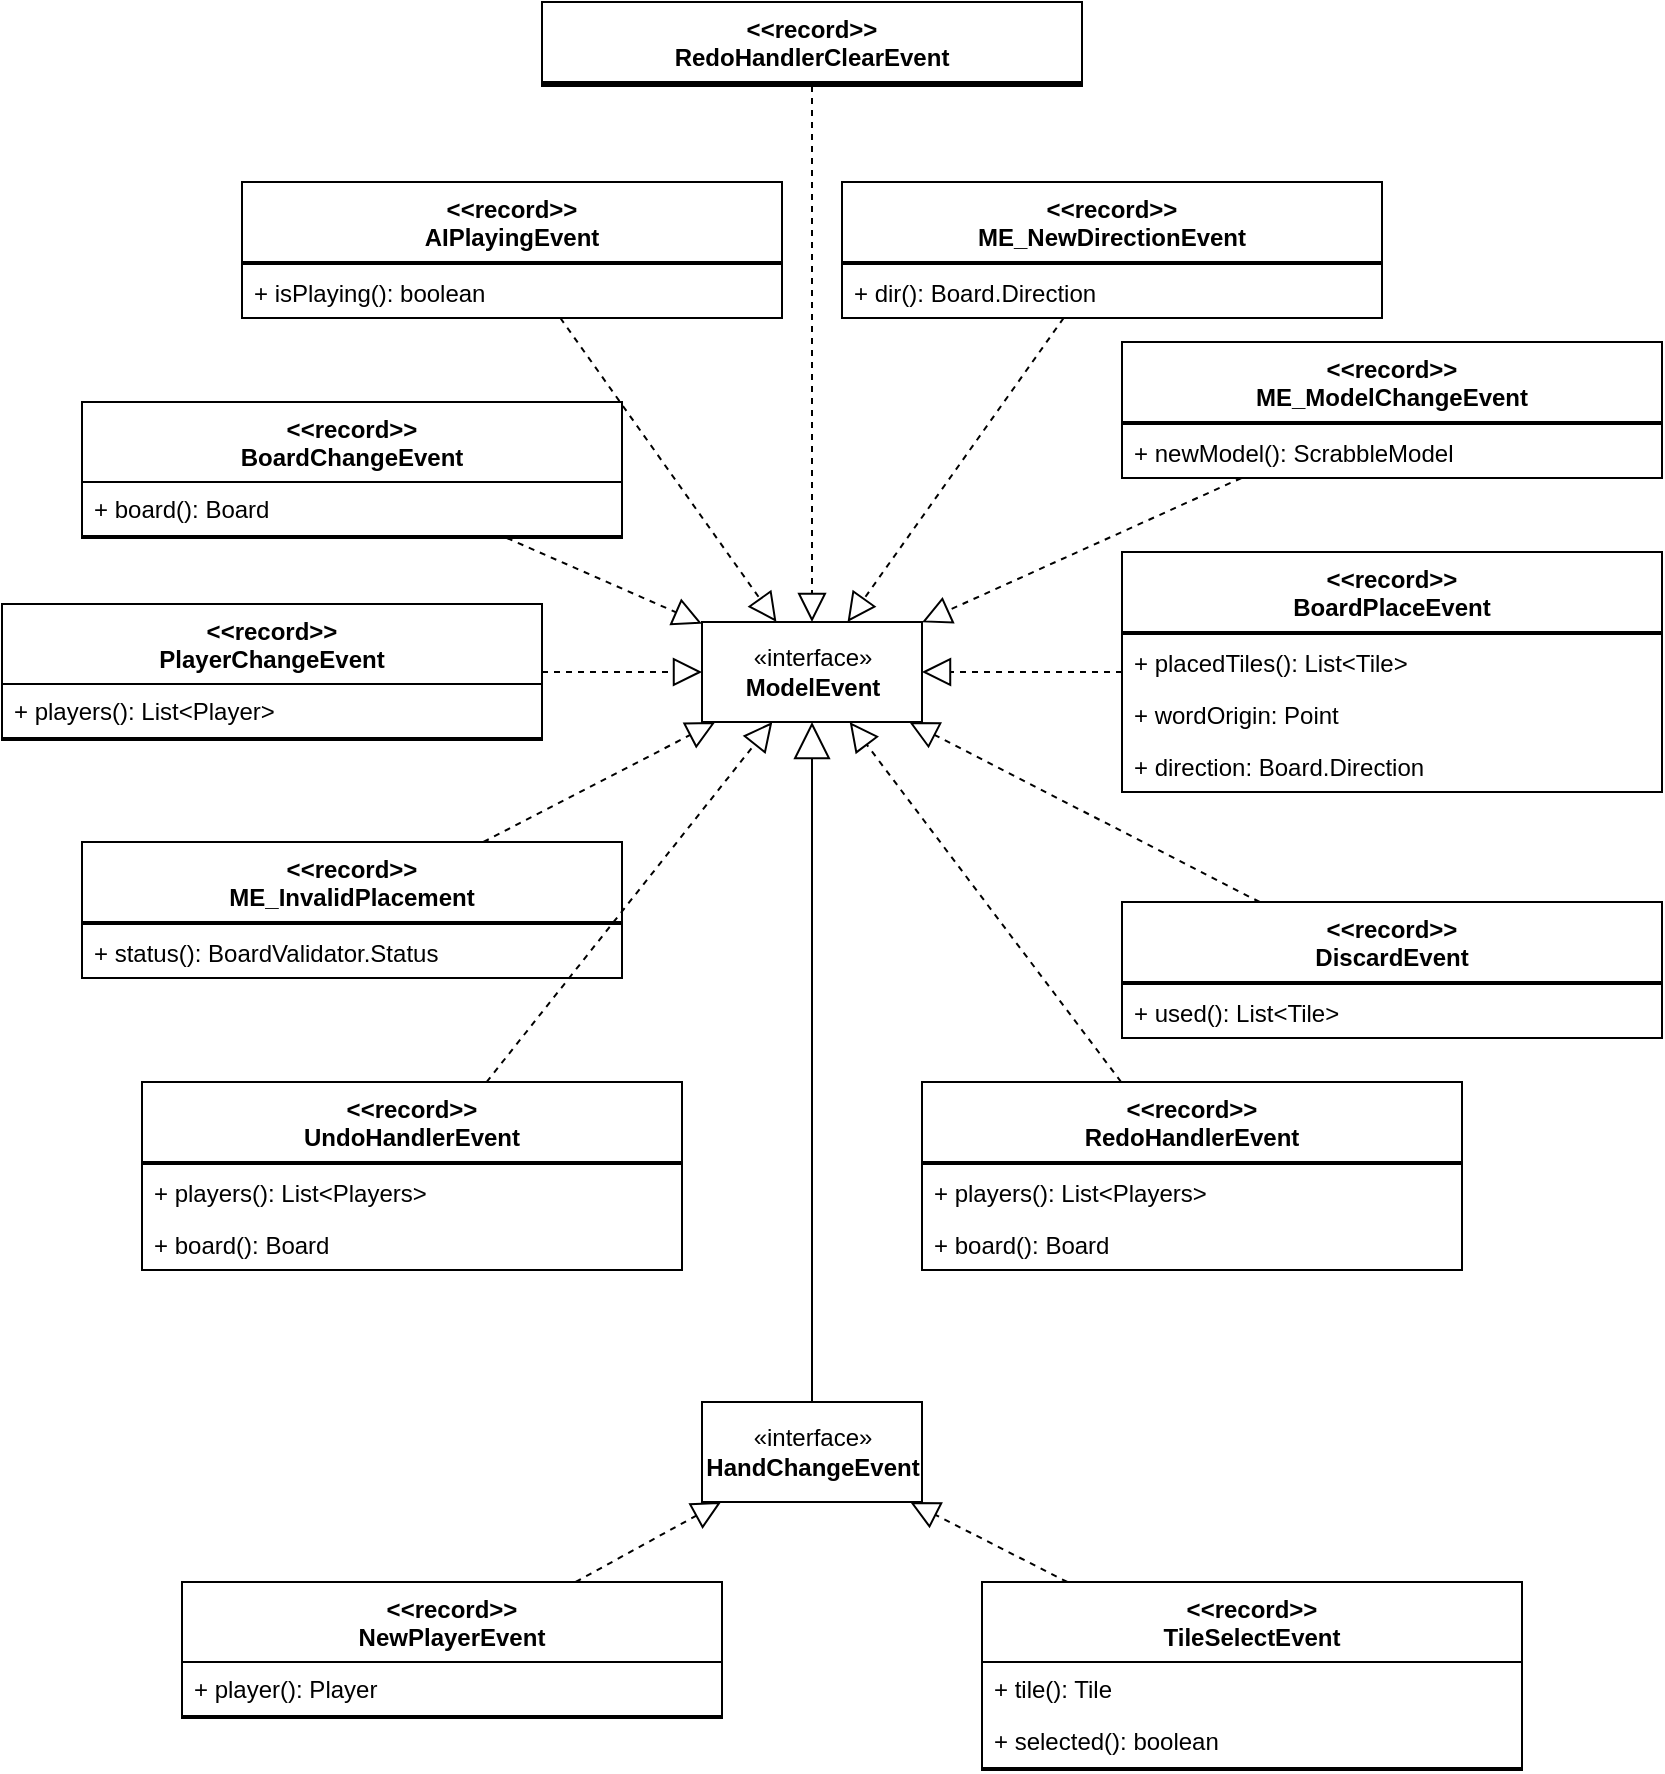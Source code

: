 <mxfile version="15.5.4" type="embed" pages="2"><diagram id="wWD442pLcZtegupS51Yr" name="Model Events"><mxGraphModel dx="703" dy="695" grid="1" gridSize="10" guides="1" tooltips="1" connect="1" arrows="1" fold="1" page="1" pageScale="1" pageWidth="850" pageHeight="1100" math="0" shadow="0"><root><mxCell id="rmU-ihcvBx1kRy9QWOGi-0"/><mxCell id="rmU-ihcvBx1kRy9QWOGi-1" parent="rmU-ihcvBx1kRy9QWOGi-0"/><mxCell id="qcHbM8w4NyvxGHL3y4oX-0" value="" style="endArrow=block;endSize=16;endFill=0;html=1;rounded=0;" parent="rmU-ihcvBx1kRy9QWOGi-1" source="Vw_80apSTHlWdTRGVAoT-1" target="Vw_80apSTHlWdTRGVAoT-0" edge="1"><mxGeometry width="160" relative="1" as="geometry"><mxPoint x="202.17" y="760" as="sourcePoint"/><mxPoint x="240" y="580" as="targetPoint"/></mxGeometry></mxCell><mxCell id="z9kJZAVJQiG7ItTawhwo-0" value="&lt;&lt;record&gt;&gt;&#10;NewPlayerEvent" style="swimlane;fontStyle=1;align=center;verticalAlign=top;childLayout=stackLayout;horizontal=1;startSize=40;horizontalStack=0;resizeParent=1;resizeParentMax=0;resizeLast=0;collapsible=1;marginBottom=0;" parent="rmU-ihcvBx1kRy9QWOGi-1" vertex="1"><mxGeometry x="100" y="980" width="270" height="68" as="geometry"/></mxCell><mxCell id="Vw_80apSTHlWdTRGVAoT-4" value="+ player(): Player" style="text;strokeColor=none;fillColor=none;align=left;verticalAlign=top;spacingLeft=4;spacingRight=4;overflow=hidden;rotatable=0;points=[[0,0.5],[1,0.5]];portConstraint=eastwest;" parent="z9kJZAVJQiG7ItTawhwo-0" vertex="1"><mxGeometry y="40" width="270" height="26" as="geometry"/></mxCell><mxCell id="z9kJZAVJQiG7ItTawhwo-1" value="" style="line;strokeWidth=1;fillColor=none;align=left;verticalAlign=middle;spacingTop=-1;spacingLeft=3;spacingRight=3;rotatable=0;labelPosition=right;points=[];portConstraint=eastwest;" parent="z9kJZAVJQiG7ItTawhwo-0" vertex="1"><mxGeometry y="66" width="270" height="2" as="geometry"/></mxCell><mxCell id="xiCb6o9OBhhiRX8M3Lgq-0" value="&lt;&lt;record&gt;&gt;&#10;BoardPlaceEvent" style="swimlane;fontStyle=1;align=center;verticalAlign=top;childLayout=stackLayout;horizontal=1;startSize=40;horizontalStack=0;resizeParent=1;resizeParentMax=0;resizeLast=0;collapsible=1;marginBottom=0;" parent="rmU-ihcvBx1kRy9QWOGi-1" vertex="1"><mxGeometry x="570" y="465" width="270" height="120" as="geometry"/></mxCell><mxCell id="xiCb6o9OBhhiRX8M3Lgq-1" value="" style="line;strokeWidth=1;fillColor=none;align=left;verticalAlign=middle;spacingTop=-1;spacingLeft=3;spacingRight=3;rotatable=0;labelPosition=right;points=[];portConstraint=eastwest;" parent="xiCb6o9OBhhiRX8M3Lgq-0" vertex="1"><mxGeometry y="40" width="270" height="2" as="geometry"/></mxCell><mxCell id="xiCb6o9OBhhiRX8M3Lgq-5" value="+ placedTiles(): List&lt;Tile&gt;&#10;" style="text;strokeColor=none;fillColor=none;align=left;verticalAlign=top;spacingLeft=4;spacingRight=4;overflow=hidden;rotatable=0;points=[[0,0.5],[1,0.5]];portConstraint=eastwest;" parent="xiCb6o9OBhhiRX8M3Lgq-0" vertex="1"><mxGeometry y="42" width="270" height="26" as="geometry"/></mxCell><mxCell id="xiCb6o9OBhhiRX8M3Lgq-6" value="+ wordOrigin: Point" style="text;strokeColor=none;fillColor=none;align=left;verticalAlign=top;spacingLeft=4;spacingRight=4;overflow=hidden;rotatable=0;points=[[0,0.5],[1,0.5]];portConstraint=eastwest;" parent="xiCb6o9OBhhiRX8M3Lgq-0" vertex="1"><mxGeometry y="68" width="270" height="26" as="geometry"/></mxCell><mxCell id="xiCb6o9OBhhiRX8M3Lgq-7" value="+ direction: Board.Direction" style="text;strokeColor=none;fillColor=none;align=left;verticalAlign=top;spacingLeft=4;spacingRight=4;overflow=hidden;rotatable=0;points=[[0,0.5],[1,0.5]];portConstraint=eastwest;" parent="xiCb6o9OBhhiRX8M3Lgq-0" vertex="1"><mxGeometry y="94" width="270" height="26" as="geometry"/></mxCell><mxCell id="Vw_80apSTHlWdTRGVAoT-0" value="«interface»&lt;br&gt;&lt;b&gt;ModelEvent&lt;/b&gt;" style="html=1;" parent="rmU-ihcvBx1kRy9QWOGi-1" vertex="1"><mxGeometry x="360" y="500" width="110" height="50" as="geometry"/></mxCell><mxCell id="Vw_80apSTHlWdTRGVAoT-1" value="«interface»&lt;br&gt;&lt;b&gt;HandChangeEvent&lt;/b&gt;" style="html=1;" parent="rmU-ihcvBx1kRy9QWOGi-1" vertex="1"><mxGeometry x="360" y="890" width="110" height="50" as="geometry"/></mxCell><mxCell id="Vw_80apSTHlWdTRGVAoT-2" value="" style="endArrow=block;dashed=1;endFill=0;endSize=12;html=1;rounded=0;" parent="rmU-ihcvBx1kRy9QWOGi-1" source="z9kJZAVJQiG7ItTawhwo-0" target="Vw_80apSTHlWdTRGVAoT-1" edge="1"><mxGeometry width="160" relative="1" as="geometry"><mxPoint x="210" y="710" as="sourcePoint"/><mxPoint x="370" y="710" as="targetPoint"/></mxGeometry></mxCell><mxCell id="Vw_80apSTHlWdTRGVAoT-5" value="&lt;&lt;record&gt;&gt;&#10;TileSelectEvent" style="swimlane;fontStyle=1;align=center;verticalAlign=top;childLayout=stackLayout;horizontal=1;startSize=40;horizontalStack=0;resizeParent=1;resizeParentMax=0;resizeLast=0;collapsible=1;marginBottom=0;" parent="rmU-ihcvBx1kRy9QWOGi-1" vertex="1"><mxGeometry x="500" y="980" width="270" height="94" as="geometry"/></mxCell><mxCell id="Vw_80apSTHlWdTRGVAoT-6" value="+ tile(): Tile" style="text;strokeColor=none;fillColor=none;align=left;verticalAlign=top;spacingLeft=4;spacingRight=4;overflow=hidden;rotatable=0;points=[[0,0.5],[1,0.5]];portConstraint=eastwest;" parent="Vw_80apSTHlWdTRGVAoT-5" vertex="1"><mxGeometry y="40" width="270" height="26" as="geometry"/></mxCell><mxCell id="Vw_80apSTHlWdTRGVAoT-9" value="+ selected(): boolean" style="text;strokeColor=none;fillColor=none;align=left;verticalAlign=top;spacingLeft=4;spacingRight=4;overflow=hidden;rotatable=0;points=[[0,0.5],[1,0.5]];portConstraint=eastwest;" parent="Vw_80apSTHlWdTRGVAoT-5" vertex="1"><mxGeometry y="66" width="270" height="26" as="geometry"/></mxCell><mxCell id="Vw_80apSTHlWdTRGVAoT-7" value="" style="line;strokeWidth=1;fillColor=none;align=left;verticalAlign=middle;spacingTop=-1;spacingLeft=3;spacingRight=3;rotatable=0;labelPosition=right;points=[];portConstraint=eastwest;" parent="Vw_80apSTHlWdTRGVAoT-5" vertex="1"><mxGeometry y="92" width="270" height="2" as="geometry"/></mxCell><mxCell id="Vw_80apSTHlWdTRGVAoT-8" value="" style="endArrow=block;dashed=1;endFill=0;endSize=12;html=1;rounded=0;" parent="rmU-ihcvBx1kRy9QWOGi-1" source="Vw_80apSTHlWdTRGVAoT-5" target="Vw_80apSTHlWdTRGVAoT-1" edge="1"><mxGeometry width="160" relative="1" as="geometry"><mxPoint x="325" y="690" as="sourcePoint"/><mxPoint x="254.412" y="630" as="targetPoint"/></mxGeometry></mxCell><mxCell id="Vw_80apSTHlWdTRGVAoT-10" value="&lt;&lt;record&gt;&gt;&#10;PlayerChangeEvent" style="swimlane;fontStyle=1;align=center;verticalAlign=top;childLayout=stackLayout;horizontal=1;startSize=40;horizontalStack=0;resizeParent=1;resizeParentMax=0;resizeLast=0;collapsible=1;marginBottom=0;" parent="rmU-ihcvBx1kRy9QWOGi-1" vertex="1"><mxGeometry x="10" y="491" width="270" height="68" as="geometry"/></mxCell><mxCell id="Vw_80apSTHlWdTRGVAoT-11" value="+ players(): List&lt;Player&gt;" style="text;strokeColor=none;fillColor=none;align=left;verticalAlign=top;spacingLeft=4;spacingRight=4;overflow=hidden;rotatable=0;points=[[0,0.5],[1,0.5]];portConstraint=eastwest;" parent="Vw_80apSTHlWdTRGVAoT-10" vertex="1"><mxGeometry y="40" width="270" height="26" as="geometry"/></mxCell><mxCell id="Vw_80apSTHlWdTRGVAoT-12" value="" style="line;strokeWidth=1;fillColor=none;align=left;verticalAlign=middle;spacingTop=-1;spacingLeft=3;spacingRight=3;rotatable=0;labelPosition=right;points=[];portConstraint=eastwest;" parent="Vw_80apSTHlWdTRGVAoT-10" vertex="1"><mxGeometry y="66" width="270" height="2" as="geometry"/></mxCell><mxCell id="Vw_80apSTHlWdTRGVAoT-13" value="" style="endArrow=block;dashed=1;endFill=0;endSize=12;html=1;rounded=0;" parent="rmU-ihcvBx1kRy9QWOGi-1" source="Vw_80apSTHlWdTRGVAoT-10" target="Vw_80apSTHlWdTRGVAoT-0" edge="1"><mxGeometry width="160" relative="1" as="geometry"><mxPoint x="325" y="690" as="sourcePoint"/><mxPoint x="254.412" y="630" as="targetPoint"/></mxGeometry></mxCell><mxCell id="Vw_80apSTHlWdTRGVAoT-14" value="" style="endArrow=block;dashed=1;endFill=0;endSize=12;html=1;rounded=0;" parent="rmU-ihcvBx1kRy9QWOGi-1" source="xiCb6o9OBhhiRX8M3Lgq-0" target="Vw_80apSTHlWdTRGVAoT-0" edge="1"><mxGeometry width="160" relative="1" as="geometry"><mxPoint x="620" y="540" as="sourcePoint"/><mxPoint x="411.188" y="510" as="targetPoint"/></mxGeometry></mxCell><mxCell id="Vw_80apSTHlWdTRGVAoT-15" value="&lt;&lt;record&gt;&gt;&#10;DiscardEvent" style="swimlane;fontStyle=1;align=center;verticalAlign=top;childLayout=stackLayout;horizontal=1;startSize=40;horizontalStack=0;resizeParent=1;resizeParentMax=0;resizeLast=0;collapsible=1;marginBottom=0;" parent="rmU-ihcvBx1kRy9QWOGi-1" vertex="1"><mxGeometry x="570" y="640" width="270" height="68" as="geometry"/></mxCell><mxCell id="Vw_80apSTHlWdTRGVAoT-16" value="" style="line;strokeWidth=1;fillColor=none;align=left;verticalAlign=middle;spacingTop=-1;spacingLeft=3;spacingRight=3;rotatable=0;labelPosition=right;points=[];portConstraint=eastwest;" parent="Vw_80apSTHlWdTRGVAoT-15" vertex="1"><mxGeometry y="40" width="270" height="2" as="geometry"/></mxCell><mxCell id="Vw_80apSTHlWdTRGVAoT-17" value="+ used(): List&lt;Tile&gt;&#10;" style="text;strokeColor=none;fillColor=none;align=left;verticalAlign=top;spacingLeft=4;spacingRight=4;overflow=hidden;rotatable=0;points=[[0,0.5],[1,0.5]];portConstraint=eastwest;" parent="Vw_80apSTHlWdTRGVAoT-15" vertex="1"><mxGeometry y="42" width="270" height="26" as="geometry"/></mxCell><mxCell id="Vw_80apSTHlWdTRGVAoT-20" value="" style="endArrow=block;dashed=1;endFill=0;endSize=12;html=1;rounded=0;" parent="rmU-ihcvBx1kRy9QWOGi-1" source="Vw_80apSTHlWdTRGVAoT-15" target="Vw_80apSTHlWdTRGVAoT-0" edge="1"><mxGeometry width="160" relative="1" as="geometry"><mxPoint x="580" y="535" as="sourcePoint"/><mxPoint x="480" y="535" as="targetPoint"/></mxGeometry></mxCell><mxCell id="Vw_80apSTHlWdTRGVAoT-21" value="&lt;&lt;record&gt;&gt;&#10;ME_InvalidPlacement" style="swimlane;fontStyle=1;align=center;verticalAlign=top;childLayout=stackLayout;horizontal=1;startSize=40;horizontalStack=0;resizeParent=1;resizeParentMax=0;resizeLast=0;collapsible=1;marginBottom=0;" parent="rmU-ihcvBx1kRy9QWOGi-1" vertex="1"><mxGeometry x="50" y="610" width="270" height="68" as="geometry"/></mxCell><mxCell id="Vw_80apSTHlWdTRGVAoT-22" value="" style="line;strokeWidth=1;fillColor=none;align=left;verticalAlign=middle;spacingTop=-1;spacingLeft=3;spacingRight=3;rotatable=0;labelPosition=right;points=[];portConstraint=eastwest;" parent="Vw_80apSTHlWdTRGVAoT-21" vertex="1"><mxGeometry y="40" width="270" height="2" as="geometry"/></mxCell><mxCell id="Vw_80apSTHlWdTRGVAoT-23" value="+ status(): BoardValidator.Status" style="text;strokeColor=none;fillColor=none;align=left;verticalAlign=top;spacingLeft=4;spacingRight=4;overflow=hidden;rotatable=0;points=[[0,0.5],[1,0.5]];portConstraint=eastwest;" parent="Vw_80apSTHlWdTRGVAoT-21" vertex="1"><mxGeometry y="42" width="270" height="26" as="geometry"/></mxCell><mxCell id="Vw_80apSTHlWdTRGVAoT-24" value="" style="endArrow=block;dashed=1;endFill=0;endSize=12;html=1;rounded=0;" parent="rmU-ihcvBx1kRy9QWOGi-1" source="Vw_80apSTHlWdTRGVAoT-21" target="Vw_80apSTHlWdTRGVAoT-0" edge="1"><mxGeometry width="160" relative="1" as="geometry"><mxPoint x="290" y="535" as="sourcePoint"/><mxPoint x="370" y="535" as="targetPoint"/></mxGeometry></mxCell><mxCell id="t6ox8D-e_vs96RyVei8v-0" value="&lt;&lt;record&gt;&gt;&#10;AIPlayingEvent" style="swimlane;fontStyle=1;align=center;verticalAlign=top;childLayout=stackLayout;horizontal=1;startSize=40;horizontalStack=0;resizeParent=1;resizeParentMax=0;resizeLast=0;collapsible=1;marginBottom=0;" parent="rmU-ihcvBx1kRy9QWOGi-1" vertex="1"><mxGeometry x="130" y="280" width="270" height="68" as="geometry"/></mxCell><mxCell id="t6ox8D-e_vs96RyVei8v-1" value="" style="line;strokeWidth=1;fillColor=none;align=left;verticalAlign=middle;spacingTop=-1;spacingLeft=3;spacingRight=3;rotatable=0;labelPosition=right;points=[];portConstraint=eastwest;" parent="t6ox8D-e_vs96RyVei8v-0" vertex="1"><mxGeometry y="40" width="270" height="2" as="geometry"/></mxCell><mxCell id="t6ox8D-e_vs96RyVei8v-2" value="+ isPlaying(): boolean" style="text;strokeColor=none;fillColor=none;align=left;verticalAlign=top;spacingLeft=4;spacingRight=4;overflow=hidden;rotatable=0;points=[[0,0.5],[1,0.5]];portConstraint=eastwest;" parent="t6ox8D-e_vs96RyVei8v-0" vertex="1"><mxGeometry y="42" width="270" height="26" as="geometry"/></mxCell><mxCell id="t6ox8D-e_vs96RyVei8v-3" value="" style="endArrow=block;dashed=1;endFill=0;endSize=12;html=1;rounded=0;" parent="rmU-ihcvBx1kRy9QWOGi-1" source="t6ox8D-e_vs96RyVei8v-0" target="Vw_80apSTHlWdTRGVAoT-0" edge="1"><mxGeometry width="160" relative="1" as="geometry"><mxPoint x="260.714" y="620" as="sourcePoint"/><mxPoint x="376.681" y="560" as="targetPoint"/></mxGeometry></mxCell><mxCell id="0" value="&lt;&lt;record&gt;&gt;&#10;BoardChangeEvent" style="swimlane;fontStyle=1;align=center;verticalAlign=top;childLayout=stackLayout;horizontal=1;startSize=40;horizontalStack=0;resizeParent=1;resizeParentMax=0;resizeLast=0;collapsible=1;marginBottom=0;" parent="rmU-ihcvBx1kRy9QWOGi-1" vertex="1"><mxGeometry x="50" y="390" width="270" height="68" as="geometry"/></mxCell><mxCell id="1" value="+ board(): Board" style="text;strokeColor=none;fillColor=none;align=left;verticalAlign=top;spacingLeft=4;spacingRight=4;overflow=hidden;rotatable=0;points=[[0,0.5],[1,0.5]];portConstraint=eastwest;" parent="0" vertex="1"><mxGeometry y="40" width="270" height="26" as="geometry"/></mxCell><mxCell id="2" value="" style="line;strokeWidth=1;fillColor=none;align=left;verticalAlign=middle;spacingTop=-1;spacingLeft=3;spacingRight=3;rotatable=0;labelPosition=right;points=[];portConstraint=eastwest;" parent="0" vertex="1"><mxGeometry y="66" width="270" height="2" as="geometry"/></mxCell><mxCell id="3" value="" style="endArrow=block;dashed=1;endFill=0;endSize=12;html=1;rounded=0;" parent="rmU-ihcvBx1kRy9QWOGi-1" source="0" target="Vw_80apSTHlWdTRGVAoT-0" edge="1"><mxGeometry width="160" relative="1" as="geometry"><mxPoint x="260.714" y="620" as="sourcePoint"/><mxPoint x="376.681" y="560" as="targetPoint"/></mxGeometry></mxCell><mxCell id="4" value="&lt;&lt;record&gt;&gt;&#10;ME_ModelChangeEvent" style="swimlane;fontStyle=1;align=center;verticalAlign=top;childLayout=stackLayout;horizontal=1;startSize=40;horizontalStack=0;resizeParent=1;resizeParentMax=0;resizeLast=0;collapsible=1;marginBottom=0;" parent="rmU-ihcvBx1kRy9QWOGi-1" vertex="1"><mxGeometry x="570" y="360" width="270" height="68" as="geometry"/></mxCell><mxCell id="5" value="" style="line;strokeWidth=1;fillColor=none;align=left;verticalAlign=middle;spacingTop=-1;spacingLeft=3;spacingRight=3;rotatable=0;labelPosition=right;points=[];portConstraint=eastwest;" parent="4" vertex="1"><mxGeometry y="40" width="270" height="2" as="geometry"/></mxCell><mxCell id="6" value="+ newModel(): ScrabbleModel" style="text;strokeColor=none;fillColor=none;align=left;verticalAlign=top;spacingLeft=4;spacingRight=4;overflow=hidden;rotatable=0;points=[[0,0.5],[1,0.5]];portConstraint=eastwest;" parent="4" vertex="1"><mxGeometry y="42" width="270" height="26" as="geometry"/></mxCell><mxCell id="8" value="" style="endArrow=block;dashed=1;endFill=0;endSize=12;html=1;rounded=0;" parent="rmU-ihcvBx1kRy9QWOGi-1" source="4" target="Vw_80apSTHlWdTRGVAoT-0" edge="1"><mxGeometry width="160" relative="1" as="geometry"><mxPoint x="272.426" y="468" as="sourcePoint"/><mxPoint x="370" y="510.848" as="targetPoint"/></mxGeometry></mxCell><mxCell id="12" value="" style="endArrow=block;dashed=1;endFill=0;endSize=12;html=1;rounded=0;" parent="rmU-ihcvBx1kRy9QWOGi-1" source="9" target="Vw_80apSTHlWdTRGVAoT-0" edge="1"><mxGeometry width="160" relative="1" as="geometry"><mxPoint x="648.826" y="650" as="sourcePoint"/><mxPoint x="473.658" y="560" as="targetPoint"/></mxGeometry></mxCell><mxCell id="9" value="&lt;&lt;record&gt;&gt;&#10;ME_NewDirectionEvent" style="swimlane;fontStyle=1;align=center;verticalAlign=top;childLayout=stackLayout;horizontal=1;startSize=40;horizontalStack=0;resizeParent=1;resizeParentMax=0;resizeLast=0;collapsible=1;marginBottom=0;" parent="rmU-ihcvBx1kRy9QWOGi-1" vertex="1"><mxGeometry x="430" y="280" width="270" height="68" as="geometry"/></mxCell><mxCell id="10" value="" style="line;strokeWidth=1;fillColor=none;align=left;verticalAlign=middle;spacingTop=-1;spacingLeft=3;spacingRight=3;rotatable=0;labelPosition=right;points=[];portConstraint=eastwest;" parent="9" vertex="1"><mxGeometry y="40" width="270" height="2" as="geometry"/></mxCell><mxCell id="11" value="+ dir(): Board.Direction" style="text;strokeColor=none;fillColor=none;align=left;verticalAlign=top;spacingLeft=4;spacingRight=4;overflow=hidden;rotatable=0;points=[[0,0.5],[1,0.5]];portConstraint=eastwest;" parent="9" vertex="1"><mxGeometry y="42" width="270" height="26" as="geometry"/></mxCell><mxCell id="13" value="&lt;&lt;record&gt;&gt;&#10;RedoHandlerClearEvent" style="swimlane;fontStyle=1;align=center;verticalAlign=top;childLayout=stackLayout;horizontal=1;startSize=40;horizontalStack=0;resizeParent=1;resizeParentMax=0;resizeLast=0;collapsible=1;marginBottom=0;" parent="rmU-ihcvBx1kRy9QWOGi-1" vertex="1"><mxGeometry x="280" y="190" width="270" height="42" as="geometry"/></mxCell><mxCell id="14" value="" style="line;strokeWidth=1;fillColor=none;align=left;verticalAlign=middle;spacingTop=-1;spacingLeft=3;spacingRight=3;rotatable=0;labelPosition=right;points=[];portConstraint=eastwest;" parent="13" vertex="1"><mxGeometry y="40" width="270" height="2" as="geometry"/></mxCell><mxCell id="15" value="" style="endArrow=block;dashed=1;endFill=0;endSize=12;html=1;rounded=0;" edge="1" parent="rmU-ihcvBx1kRy9QWOGi-1" source="13" target="Vw_80apSTHlWdTRGVAoT-0"><mxGeometry width="160" relative="1" as="geometry"><mxPoint x="567.607" y="358" as="sourcePoint"/><mxPoint x="445.142" y="510" as="targetPoint"/></mxGeometry></mxCell><mxCell id="16" value="&lt;&lt;record&gt;&gt;&#10;RedoHandlerEvent" style="swimlane;fontStyle=1;align=center;verticalAlign=top;childLayout=stackLayout;horizontal=1;startSize=40;horizontalStack=0;resizeParent=1;resizeParentMax=0;resizeLast=0;collapsible=1;marginBottom=0;" vertex="1" parent="rmU-ihcvBx1kRy9QWOGi-1"><mxGeometry x="470" y="730" width="270" height="94" as="geometry"/></mxCell><mxCell id="17" value="" style="line;strokeWidth=1;fillColor=none;align=left;verticalAlign=middle;spacingTop=-1;spacingLeft=3;spacingRight=3;rotatable=0;labelPosition=right;points=[];portConstraint=eastwest;" vertex="1" parent="16"><mxGeometry y="40" width="270" height="2" as="geometry"/></mxCell><mxCell id="18" value="+ players(): List&lt;Players&gt;&#10;" style="text;strokeColor=none;fillColor=none;align=left;verticalAlign=top;spacingLeft=4;spacingRight=4;overflow=hidden;rotatable=0;points=[[0,0.5],[1,0.5]];portConstraint=eastwest;" vertex="1" parent="16"><mxGeometry y="42" width="270" height="26" as="geometry"/></mxCell><mxCell id="19" value="+ board(): Board&#10;" style="text;strokeColor=none;fillColor=none;align=left;verticalAlign=top;spacingLeft=4;spacingRight=4;overflow=hidden;rotatable=0;points=[[0,0.5],[1,0.5]];portConstraint=eastwest;" vertex="1" parent="16"><mxGeometry y="68" width="270" height="26" as="geometry"/></mxCell><mxCell id="20" value="" style="endArrow=block;dashed=1;endFill=0;endSize=12;html=1;rounded=0;" edge="1" parent="rmU-ihcvBx1kRy9QWOGi-1" source="16" target="Vw_80apSTHlWdTRGVAoT-0"><mxGeometry width="160" relative="1" as="geometry"><mxPoint x="648.826" y="650" as="sourcePoint"/><mxPoint x="473.658" y="560" as="targetPoint"/></mxGeometry></mxCell><mxCell id="21" value="&lt;&lt;record&gt;&gt;&#10;UndoHandlerEvent" style="swimlane;fontStyle=1;align=center;verticalAlign=top;childLayout=stackLayout;horizontal=1;startSize=40;horizontalStack=0;resizeParent=1;resizeParentMax=0;resizeLast=0;collapsible=1;marginBottom=0;" vertex="1" parent="rmU-ihcvBx1kRy9QWOGi-1"><mxGeometry x="80" y="730" width="270" height="94" as="geometry"/></mxCell><mxCell id="22" value="" style="line;strokeWidth=1;fillColor=none;align=left;verticalAlign=middle;spacingTop=-1;spacingLeft=3;spacingRight=3;rotatable=0;labelPosition=right;points=[];portConstraint=eastwest;" vertex="1" parent="21"><mxGeometry y="40" width="270" height="2" as="geometry"/></mxCell><mxCell id="23" value="+ players(): List&lt;Players&gt;&#10;" style="text;strokeColor=none;fillColor=none;align=left;verticalAlign=top;spacingLeft=4;spacingRight=4;overflow=hidden;rotatable=0;points=[[0,0.5],[1,0.5]];portConstraint=eastwest;" vertex="1" parent="21"><mxGeometry y="42" width="270" height="26" as="geometry"/></mxCell><mxCell id="24" value="+ board(): Board&#10;" style="text;strokeColor=none;fillColor=none;align=left;verticalAlign=top;spacingLeft=4;spacingRight=4;overflow=hidden;rotatable=0;points=[[0,0.5],[1,0.5]];portConstraint=eastwest;" vertex="1" parent="21"><mxGeometry y="68" width="270" height="26" as="geometry"/></mxCell><mxCell id="25" value="" style="endArrow=block;dashed=1;endFill=0;endSize=12;html=1;rounded=0;" edge="1" parent="rmU-ihcvBx1kRy9QWOGi-1" source="21" target="Vw_80apSTHlWdTRGVAoT-0"><mxGeometry width="160" relative="1" as="geometry"><mxPoint x="579.563" y="740" as="sourcePoint"/><mxPoint x="443.849" y="560" as="targetPoint"/></mxGeometry></mxCell></root></mxGraphModel></diagram><diagram id="HzvmTfayR-zwZSbMXwx_" name="Controller Events"><mxGraphModel dx="703" dy="695" grid="1" gridSize="10" guides="1" tooltips="1" connect="1" arrows="1" fold="1" page="1" pageScale="1" pageWidth="850" pageHeight="1100" math="0" shadow="0"><root><mxCell id="gsrCCS2JsrCdOVJIwb3w-0"/><mxCell id="gsrCCS2JsrCdOVJIwb3w-1" parent="gsrCCS2JsrCdOVJIwb3w-0"/><mxCell id="brs3608TVFoqe0dMVl2J-0" value="«interface»&lt;br&gt;&lt;b&gt;ControllerEvent&lt;/b&gt;" style="html=1;" parent="gsrCCS2JsrCdOVJIwb3w-1" vertex="1"><mxGeometry x="350" y="530" width="110" height="50" as="geometry"/></mxCell><mxCell id="brs3608TVFoqe0dMVl2J-1" value="«interface»&lt;br&gt;&lt;b&gt;TurnActionEvent&lt;/b&gt;" style="html=1;" parent="gsrCCS2JsrCdOVJIwb3w-1" vertex="1"><mxGeometry x="350" y="690" width="110" height="50" as="geometry"/></mxCell><mxCell id="R2oRg5kF2t6-XCEy7EDn-0" value="" style="endArrow=block;endSize=16;endFill=0;html=1;rounded=0;" parent="gsrCCS2JsrCdOVJIwb3w-1" source="brs3608TVFoqe0dMVl2J-1" target="brs3608TVFoqe0dMVl2J-0" edge="1"><mxGeometry width="160" relative="1" as="geometry"><mxPoint x="415" y="850" as="sourcePoint"/><mxPoint x="415" y="550" as="targetPoint"/></mxGeometry></mxCell><mxCell id="Y3tI2XBF3GKn8JGQEipK-0" value="" style="endArrow=block;dashed=1;endFill=0;endSize=12;html=1;rounded=0;" parent="gsrCCS2JsrCdOVJIwb3w-1" source="JIl7D9-X4OJOdl7_wzX--6" target="brs3608TVFoqe0dMVl2J-1" edge="1"><mxGeometry width="160" relative="1" as="geometry"><mxPoint x="440" y="480" as="sourcePoint"/><mxPoint x="445" y="520" as="targetPoint"/><Array as="points"/></mxGeometry></mxCell><mxCell id="JIl7D9-X4OJOdl7_wzX--0" value="&lt;&lt;record&gt;&gt;&#10;TileClickEvent" style="swimlane;fontStyle=1;align=center;verticalAlign=top;childLayout=stackLayout;horizontal=1;startSize=40;horizontalStack=0;resizeParent=1;resizeParentMax=0;resizeLast=0;collapsible=1;marginBottom=0;" parent="gsrCCS2JsrCdOVJIwb3w-1" vertex="1"><mxGeometry x="490" y="400" width="270" height="68" as="geometry"/></mxCell><mxCell id="JIl7D9-X4OJOdl7_wzX--1" value="" style="line;strokeWidth=1;fillColor=none;align=left;verticalAlign=middle;spacingTop=-1;spacingLeft=3;spacingRight=3;rotatable=0;labelPosition=right;points=[];portConstraint=eastwest;" parent="JIl7D9-X4OJOdl7_wzX--0" vertex="1"><mxGeometry y="40" width="270" height="2" as="geometry"/></mxCell><mxCell id="JIl7D9-X4OJOdl7_wzX--2" value="+ origin(): Point" style="text;strokeColor=none;fillColor=none;align=left;verticalAlign=top;spacingLeft=4;spacingRight=4;overflow=hidden;rotatable=0;points=[[0,0.5],[1,0.5]];portConstraint=eastwest;" parent="JIl7D9-X4OJOdl7_wzX--0" vertex="1"><mxGeometry y="42" width="270" height="26" as="geometry"/></mxCell><mxCell id="JIl7D9-X4OJOdl7_wzX--3" value="&lt;&lt;record&gt;&gt;&#10;C_BoardClickEvent" style="swimlane;fontStyle=1;align=center;verticalAlign=top;childLayout=stackLayout;horizontal=1;startSize=40;horizontalStack=0;resizeParent=1;resizeParentMax=0;resizeLast=0;collapsible=1;marginBottom=0;" parent="gsrCCS2JsrCdOVJIwb3w-1" vertex="1"><mxGeometry x="70" y="390" width="270" height="68" as="geometry"/></mxCell><mxCell id="JIl7D9-X4OJOdl7_wzX--4" value="" style="line;strokeWidth=1;fillColor=none;align=left;verticalAlign=middle;spacingTop=-1;spacingLeft=3;spacingRight=3;rotatable=0;labelPosition=right;points=[];portConstraint=eastwest;" parent="JIl7D9-X4OJOdl7_wzX--3" vertex="1"><mxGeometry y="40" width="270" height="2" as="geometry"/></mxCell><mxCell id="JIl7D9-X4OJOdl7_wzX--5" value="+ origin(): Point" style="text;strokeColor=none;fillColor=none;align=left;verticalAlign=top;spacingLeft=4;spacingRight=4;overflow=hidden;rotatable=0;points=[[0,0.5],[1,0.5]];portConstraint=eastwest;" parent="JIl7D9-X4OJOdl7_wzX--3" vertex="1"><mxGeometry y="42" width="270" height="26" as="geometry"/></mxCell><mxCell id="JIl7D9-X4OJOdl7_wzX--6" value="&lt;&lt;record&gt;&gt;&#10;PlaceClickEvent" style="swimlane;fontStyle=1;align=center;verticalAlign=top;childLayout=stackLayout;horizontal=1;startSize=40;horizontalStack=0;resizeParent=1;resizeParentMax=0;resizeLast=0;collapsible=1;marginBottom=0;" parent="gsrCCS2JsrCdOVJIwb3w-1" vertex="1"><mxGeometry x="100" y="820" width="270" height="94" as="geometry"/></mxCell><mxCell id="JIl7D9-X4OJOdl7_wzX--7" value="" style="line;strokeWidth=1;fillColor=none;align=left;verticalAlign=middle;spacingTop=-1;spacingLeft=3;spacingRight=3;rotatable=0;labelPosition=right;points=[];portConstraint=eastwest;" parent="JIl7D9-X4OJOdl7_wzX--6" vertex="1"><mxGeometry y="40" width="270" height="2" as="geometry"/></mxCell><mxCell id="JIl7D9-X4OJOdl7_wzX--8" value="+ origin(): Point" style="text;strokeColor=none;fillColor=none;align=left;verticalAlign=top;spacingLeft=4;spacingRight=4;overflow=hidden;rotatable=0;points=[[0,0.5],[1,0.5]];portConstraint=eastwest;" parent="JIl7D9-X4OJOdl7_wzX--6" vertex="1"><mxGeometry y="42" width="270" height="26" as="geometry"/></mxCell><mxCell id="V0j-7GASQnaAZKKVvhig-0" value="+ dir: Board.Direction" style="text;strokeColor=none;fillColor=none;align=left;verticalAlign=top;spacingLeft=4;spacingRight=4;overflow=hidden;rotatable=0;points=[[0,0.5],[1,0.5]];portConstraint=eastwest;" parent="JIl7D9-X4OJOdl7_wzX--6" vertex="1"><mxGeometry y="68" width="270" height="26" as="geometry"/></mxCell><mxCell id="V0j-7GASQnaAZKKVvhig-1" value="" style="endArrow=block;dashed=1;endFill=0;endSize=12;html=1;rounded=0;" parent="gsrCCS2JsrCdOVJIwb3w-1" source="JIl7D9-X4OJOdl7_wzX--3" target="brs3608TVFoqe0dMVl2J-0" edge="1"><mxGeometry width="160" relative="1" as="geometry"><mxPoint x="435" y="470.565" as="sourcePoint"/><mxPoint x="280" y="451.696" as="targetPoint"/><Array as="points"/></mxGeometry></mxCell><mxCell id="8Af9sjn8kiLfEmW0srkX-0" value="" style="endArrow=block;dashed=1;endFill=0;endSize=12;html=1;rounded=0;" parent="gsrCCS2JsrCdOVJIwb3w-1" source="JIl7D9-X4OJOdl7_wzX--0" target="brs3608TVFoqe0dMVl2J-0" edge="1"><mxGeometry width="160" relative="1" as="geometry"><mxPoint x="472.198" y="630" as="sourcePoint"/><mxPoint x="258.405" y="470" as="targetPoint"/><Array as="points"/></mxGeometry></mxCell><mxCell id="8Af9sjn8kiLfEmW0srkX-1" value="&lt;&lt;record&gt;&gt;&#10;C_DirectionChangeEvent" style="swimlane;fontStyle=1;align=center;verticalAlign=top;childLayout=stackLayout;horizontal=1;startSize=40;horizontalStack=0;resizeParent=1;resizeParentMax=0;resizeLast=0;collapsible=1;marginBottom=0;" parent="gsrCCS2JsrCdOVJIwb3w-1" vertex="1"><mxGeometry x="265" y="290" width="270" height="68" as="geometry"/></mxCell><mxCell id="8Af9sjn8kiLfEmW0srkX-2" value="" style="line;strokeWidth=1;fillColor=none;align=left;verticalAlign=middle;spacingTop=-1;spacingLeft=3;spacingRight=3;rotatable=0;labelPosition=right;points=[];portConstraint=eastwest;" parent="8Af9sjn8kiLfEmW0srkX-1" vertex="1"><mxGeometry y="40" width="270" height="2" as="geometry"/></mxCell><mxCell id="8Af9sjn8kiLfEmW0srkX-3" value="+ origin(): Point" style="text;strokeColor=none;fillColor=none;align=left;verticalAlign=top;spacingLeft=4;spacingRight=4;overflow=hidden;rotatable=0;points=[[0,0.5],[1,0.5]];portConstraint=eastwest;" parent="8Af9sjn8kiLfEmW0srkX-1" vertex="1"><mxGeometry y="42" width="270" height="26" as="geometry"/></mxCell><mxCell id="8Af9sjn8kiLfEmW0srkX-4" value="" style="endArrow=block;dashed=1;endFill=0;endSize=12;html=1;rounded=0;" parent="gsrCCS2JsrCdOVJIwb3w-1" source="8Af9sjn8kiLfEmW0srkX-1" target="brs3608TVFoqe0dMVl2J-0" edge="1"><mxGeometry width="160" relative="1" as="geometry"><mxPoint x="470" y="489.487" as="sourcePoint"/><mxPoint x="280" y="454.987" as="targetPoint"/><Array as="points"/></mxGeometry></mxCell><mxCell id="8Af9sjn8kiLfEmW0srkX-5" value="C_SkipEvent" style="swimlane;fontStyle=1;align=center;verticalAlign=top;childLayout=stackLayout;horizontal=1;startSize=20;horizontalStack=0;resizeParent=1;resizeParentMax=0;resizeLast=0;collapsible=1;marginBottom=0;" parent="gsrCCS2JsrCdOVJIwb3w-1" vertex="1"><mxGeometry x="490" y="856" width="270" height="22" as="geometry"/></mxCell><mxCell id="8Af9sjn8kiLfEmW0srkX-6" value="" style="line;strokeWidth=1;fillColor=none;align=left;verticalAlign=middle;spacingTop=-1;spacingLeft=3;spacingRight=3;rotatable=0;labelPosition=right;points=[];portConstraint=eastwest;" parent="8Af9sjn8kiLfEmW0srkX-5" vertex="1"><mxGeometry y="20" width="270" height="2" as="geometry"/></mxCell><mxCell id="8Af9sjn8kiLfEmW0srkX-8" value="" style="endArrow=block;dashed=1;endFill=0;endSize=12;html=1;rounded=0;" parent="gsrCCS2JsrCdOVJIwb3w-1" source="8Af9sjn8kiLfEmW0srkX-5" target="brs3608TVFoqe0dMVl2J-1" edge="1"><mxGeometry width="160" relative="1" as="geometry"><mxPoint x="530" y="256.963" as="sourcePoint"/><mxPoint x="310" y="261.793" as="targetPoint"/><Array as="points"/></mxGeometry></mxCell><mxCell id="8Af9sjn8kiLfEmW0srkX-9" value="DiscardClickEvent" style="swimlane;fontStyle=1;align=center;verticalAlign=top;childLayout=stackLayout;horizontal=1;startSize=20;horizontalStack=0;resizeParent=1;resizeParentMax=0;resizeLast=0;collapsible=1;marginBottom=0;" parent="gsrCCS2JsrCdOVJIwb3w-1" vertex="1"><mxGeometry x="265" y="970" width="270" height="22" as="geometry"/></mxCell><mxCell id="8Af9sjn8kiLfEmW0srkX-10" value="" style="line;strokeWidth=1;fillColor=none;align=left;verticalAlign=middle;spacingTop=-1;spacingLeft=3;spacingRight=3;rotatable=0;labelPosition=right;points=[];portConstraint=eastwest;" parent="8Af9sjn8kiLfEmW0srkX-9" vertex="1"><mxGeometry y="20" width="270" height="2" as="geometry"/></mxCell><mxCell id="8Af9sjn8kiLfEmW0srkX-11" value="" style="endArrow=block;dashed=1;endFill=0;endSize=12;html=1;rounded=0;" parent="gsrCCS2JsrCdOVJIwb3w-1" source="8Af9sjn8kiLfEmW0srkX-9" target="brs3608TVFoqe0dMVl2J-1" edge="1"><mxGeometry width="160" relative="1" as="geometry"><mxPoint x="510" y="465" as="sourcePoint"/><mxPoint x="310" y="465" as="targetPoint"/><Array as="points"/></mxGeometry></mxCell><mxCell id="KbR4Z61BZmTty7LelDaP-0" value="C_UndoEvent" style="swimlane;fontStyle=1;align=center;verticalAlign=top;childLayout=stackLayout;horizontal=1;startSize=20;horizontalStack=0;resizeParent=1;resizeParentMax=0;resizeLast=0;collapsible=1;marginBottom=0;" vertex="1" parent="gsrCCS2JsrCdOVJIwb3w-1"><mxGeometry x="490" y="544" width="270" height="22" as="geometry"/></mxCell><mxCell id="KbR4Z61BZmTty7LelDaP-1" value="" style="line;strokeWidth=1;fillColor=none;align=left;verticalAlign=middle;spacingTop=-1;spacingLeft=3;spacingRight=3;rotatable=0;labelPosition=right;points=[];portConstraint=eastwest;" vertex="1" parent="KbR4Z61BZmTty7LelDaP-0"><mxGeometry y="20" width="270" height="2" as="geometry"/></mxCell><mxCell id="KbR4Z61BZmTty7LelDaP-2" value="" style="endArrow=block;dashed=1;endFill=0;endSize=12;html=1;rounded=0;" edge="1" parent="gsrCCS2JsrCdOVJIwb3w-1" source="KbR4Z61BZmTty7LelDaP-0" target="brs3608TVFoqe0dMVl2J-0"><mxGeometry width="160" relative="1" as="geometry"><mxPoint x="500" y="236.963" as="sourcePoint"/><mxPoint x="280" y="241.793" as="targetPoint"/><Array as="points"/></mxGeometry></mxCell><mxCell id="KbR4Z61BZmTty7LelDaP-3" value="C_RedoEvent" style="swimlane;fontStyle=1;align=center;verticalAlign=top;childLayout=stackLayout;horizontal=1;startSize=20;horizontalStack=0;resizeParent=1;resizeParentMax=0;resizeLast=0;collapsible=1;marginBottom=0;" vertex="1" parent="gsrCCS2JsrCdOVJIwb3w-1"><mxGeometry x="480" y="620" width="270" height="22" as="geometry"/></mxCell><mxCell id="KbR4Z61BZmTty7LelDaP-4" value="" style="line;strokeWidth=1;fillColor=none;align=left;verticalAlign=middle;spacingTop=-1;spacingLeft=3;spacingRight=3;rotatable=0;labelPosition=right;points=[];portConstraint=eastwest;" vertex="1" parent="KbR4Z61BZmTty7LelDaP-3"><mxGeometry y="20" width="270" height="2" as="geometry"/></mxCell><mxCell id="KbR4Z61BZmTty7LelDaP-5" value="" style="endArrow=block;dashed=1;endFill=0;endSize=12;html=1;rounded=0;" edge="1" parent="gsrCCS2JsrCdOVJIwb3w-1" source="KbR4Z61BZmTty7LelDaP-3" target="brs3608TVFoqe0dMVl2J-0"><mxGeometry width="160" relative="1" as="geometry"><mxPoint x="568.676" y="300" as="sourcePoint"/><mxPoint x="280" y="252.122" as="targetPoint"/><Array as="points"/></mxGeometry></mxCell><mxCell id="KbR4Z61BZmTty7LelDaP-6" value="&lt;&lt;record&gt;&gt;&#10;C_SaveEvent" style="swimlane;fontStyle=1;align=center;verticalAlign=top;childLayout=stackLayout;horizontal=1;startSize=40;horizontalStack=0;resizeParent=1;resizeParentMax=0;resizeLast=0;collapsible=1;marginBottom=0;" vertex="1" parent="gsrCCS2JsrCdOVJIwb3w-1"><mxGeometry x="20" y="521" width="270" height="68" as="geometry"/></mxCell><mxCell id="KbR4Z61BZmTty7LelDaP-7" value="" style="line;strokeWidth=1;fillColor=none;align=left;verticalAlign=middle;spacingTop=-1;spacingLeft=3;spacingRight=3;rotatable=0;labelPosition=right;points=[];portConstraint=eastwest;" vertex="1" parent="KbR4Z61BZmTty7LelDaP-6"><mxGeometry y="40" width="270" height="2" as="geometry"/></mxCell><mxCell id="KbR4Z61BZmTty7LelDaP-8" value="+ fileLocation(): File" style="text;strokeColor=none;fillColor=none;align=left;verticalAlign=top;spacingLeft=4;spacingRight=4;overflow=hidden;rotatable=0;points=[[0,0.5],[1,0.5]];portConstraint=eastwest;" vertex="1" parent="KbR4Z61BZmTty7LelDaP-6"><mxGeometry y="42" width="270" height="26" as="geometry"/></mxCell><mxCell id="KbR4Z61BZmTty7LelDaP-9" value="&lt;&lt;record&gt;&gt;&#10;C_LoadEvent" style="swimlane;fontStyle=1;align=center;verticalAlign=top;childLayout=stackLayout;horizontal=1;startSize=40;horizontalStack=0;resizeParent=1;resizeParentMax=0;resizeLast=0;collapsible=1;marginBottom=0;" vertex="1" parent="gsrCCS2JsrCdOVJIwb3w-1"><mxGeometry x="10" y="622" width="270" height="68" as="geometry"/></mxCell><mxCell id="KbR4Z61BZmTty7LelDaP-10" value="" style="line;strokeWidth=1;fillColor=none;align=left;verticalAlign=middle;spacingTop=-1;spacingLeft=3;spacingRight=3;rotatable=0;labelPosition=right;points=[];portConstraint=eastwest;" vertex="1" parent="KbR4Z61BZmTty7LelDaP-9"><mxGeometry y="40" width="270" height="2" as="geometry"/></mxCell><mxCell id="KbR4Z61BZmTty7LelDaP-11" value="+ fileLocation(): File" style="text;strokeColor=none;fillColor=none;align=left;verticalAlign=top;spacingLeft=4;spacingRight=4;overflow=hidden;rotatable=0;points=[[0,0.5],[1,0.5]];portConstraint=eastwest;" vertex="1" parent="KbR4Z61BZmTty7LelDaP-9"><mxGeometry y="42" width="270" height="26" as="geometry"/></mxCell><mxCell id="KbR4Z61BZmTty7LelDaP-12" value="" style="endArrow=block;dashed=1;endFill=0;endSize=12;html=1;rounded=0;" edge="1" parent="gsrCCS2JsrCdOVJIwb3w-1" source="KbR4Z61BZmTty7LelDaP-9" target="brs3608TVFoqe0dMVl2J-0"><mxGeometry width="160" relative="1" as="geometry"><mxPoint x="594.605" y="630" as="sourcePoint"/><mxPoint x="470" y="584.905" as="targetPoint"/><Array as="points"/></mxGeometry></mxCell><mxCell id="KbR4Z61BZmTty7LelDaP-13" value="" style="endArrow=block;dashed=1;endFill=0;endSize=12;html=1;rounded=0;" edge="1" parent="gsrCCS2JsrCdOVJIwb3w-1" source="KbR4Z61BZmTty7LelDaP-6" target="brs3608TVFoqe0dMVl2J-0"><mxGeometry width="160" relative="1" as="geometry"><mxPoint x="604.605" y="640" as="sourcePoint"/><mxPoint x="480" y="594.905" as="targetPoint"/><Array as="points"/></mxGeometry></mxCell></root></mxGraphModel></diagram></mxfile>